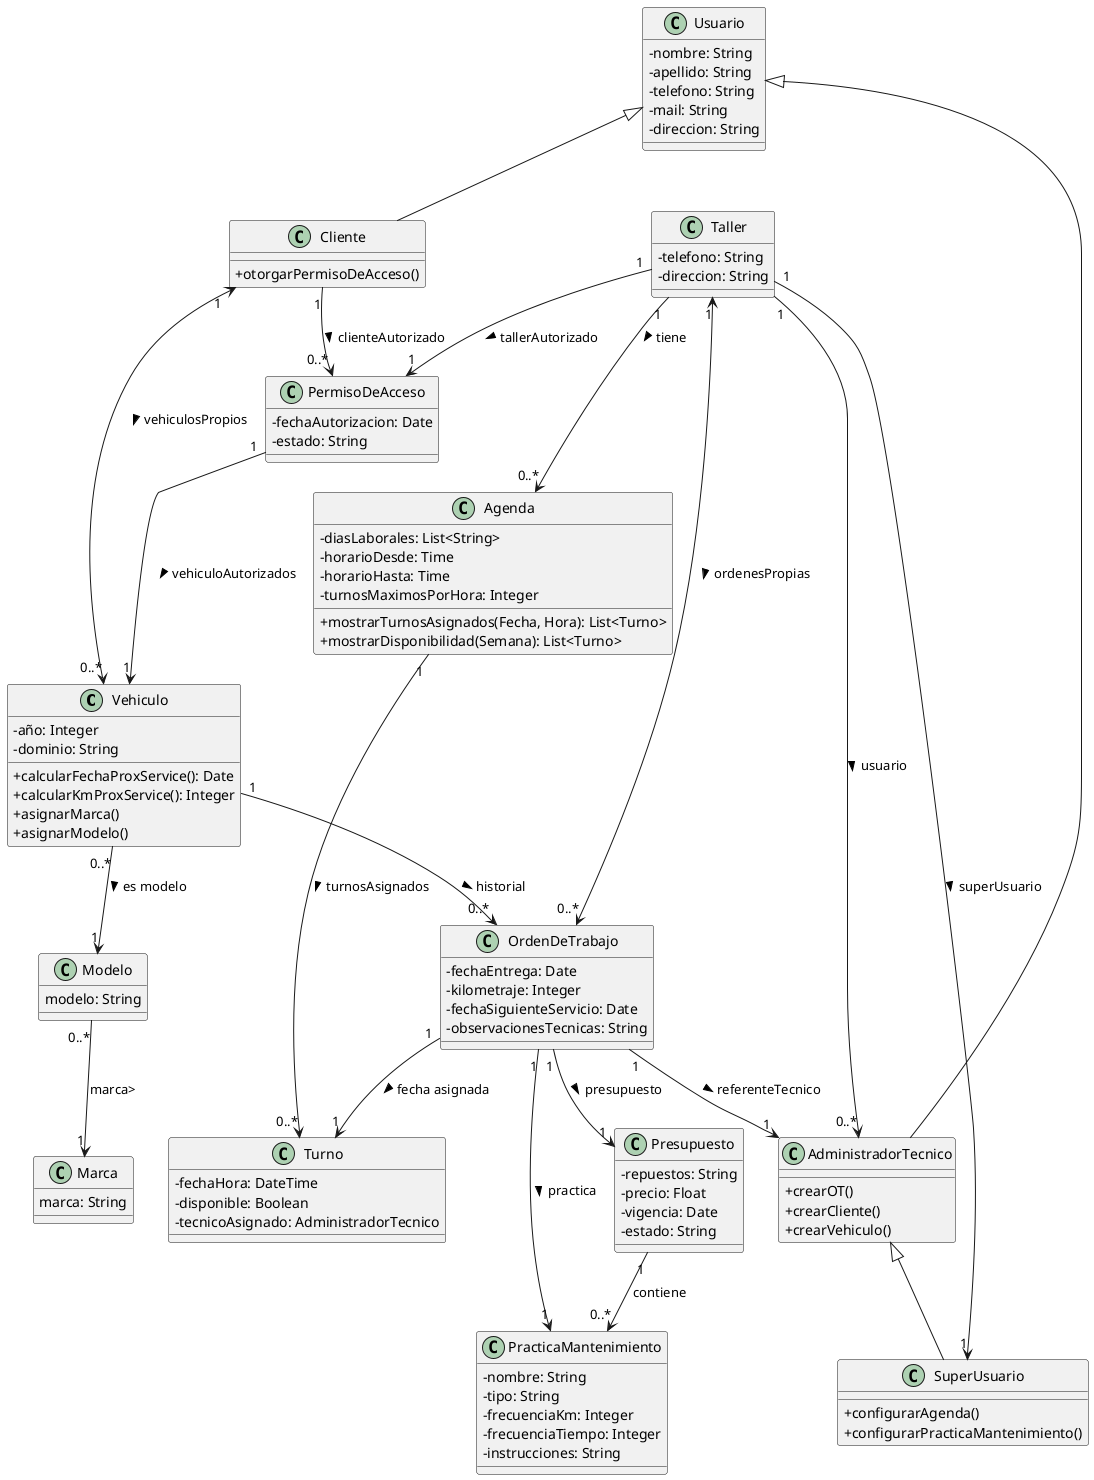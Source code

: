 @startuml Autolog
skinparam classAttributeIconSize 0

class Vehiculo {
  - año: Integer
  - dominio: String
  
  
  + calcularFechaProxService(): Date
  + calcularKmProxService(): Integer
  + asignarMarca()
  + asignarModelo()
}
class Marca {
  marca: String
}

class Modelo {
  modelo: String
}
class Usuario {
  - nombre: String
  - apellido: String
  - telefono: String
  - mail: String
  - direccion: String
}

class OrdenDeTrabajo {
  
  - fechaEntrega: Date
  - kilometraje: Integer
  - fechaSiguienteServicio: Date
  - observacionesTecnicas: String

  
}

class Taller {
  - telefono: String
  - direccion: String
 
}
class Cliente {
  + otorgarPermisoDeAcceso()
}
class AdministradorTecnico {
    
    
    + crearOT()
    + crearCliente()
    + crearVehiculo()
}

class SuperUsuario {
    + configurarAgenda()
    + configurarPracticaMantenimiento()
}


class PermisoDeAcceso {
  - fechaAutorizacion: Date
  - estado: String
}

class PracticaMantenimiento {
  - nombre: String
  - tipo: String
  - frecuenciaKm: Integer
  - frecuenciaTiempo: Integer
  - instrucciones: String
}

class Presupuesto {
  - repuestos: String
  - precio: Float
  - vigencia: Date
  - estado: String
}

class Agenda {
  - diasLaborales: List<String>
  - horarioDesde: Time
  - horarioHasta: Time
  - turnosMaximosPorHora: Integer

  + mostrarTurnosAsignados(Fecha, Hora): List<Turno>
  + mostrarDisponibilidad(Semana): List<Turno>
}

class Turno {
  - fechaHora: DateTime
  - disponible: Boolean
  - tecnicoAsignado: AdministradorTecnico
}

' Relaciones
Usuario <|-- Cliente
Usuario <|-- AdministradorTecnico
Cliente "1" <--> "0..*" Vehiculo : vehiculosPropios >
Cliente "1" --> "0..*" PermisoDeAcceso : clienteAutorizado >

AdministradorTecnico <|-- SuperUsuario

Vehiculo "1" --> "0..*" OrdenDeTrabajo : historial >
Vehiculo "0..*" --> "1" Modelo: es modelo > 

Modelo "0..*"--> "1" Marca: marca>

OrdenDeTrabajo "1" --> "1" AdministradorTecnico : referenteTecnico >
OrdenDeTrabajo "1" --> "1" PracticaMantenimiento : practica >
OrdenDeTrabajo "1" --> "1" Presupuesto : presupuesto >
OrdenDeTrabajo "1" --> "1" Turno : fecha asignada >

Taller "1" <--> "0..*" OrdenDeTrabajo : ordenesPropias >
Taller "1" --> "1" SuperUsuario : superUsuario >
Taller "1" --> "0..*" AdministradorTecnico : usuario >
Taller "1" --> "0..*" Agenda : tiene >


PermisoDeAcceso "1" --> "1" Vehiculo : vehiculoAutorizados >
Taller "1" --> "1" PermisoDeAcceso : tallerAutorizado >
Agenda "1" --> "0..*" Turno : turnosAsignados >

Presupuesto "1" --> "0..*" PracticaMantenimiento : contiene

@enduml